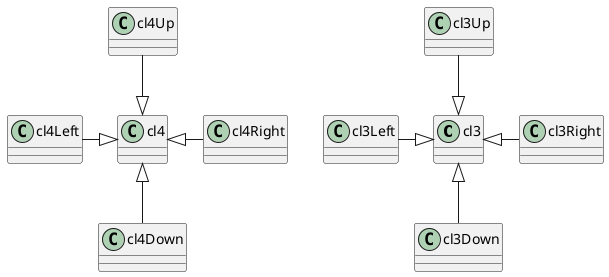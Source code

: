 {
  "sha1": "qye8rs6akk5wrwgr9n6aut1lc1bptoe",
  "insertion": {
    "when": "2024-06-04T17:28:43.093Z",
    "user": "plantuml@gmail.com"
  }
}
@startuml
cl3 <|-left- cl3Left
cl3 <|-right- cl3Right
cl3 <|-down- cl3Down
cl3 <|-up- cl3Up

cl4Right -left-|> cl4
cl4Left -right-|> cl4
cl4Down -up-|> cl4
cl4Up -down-|> cl4

@enduml
